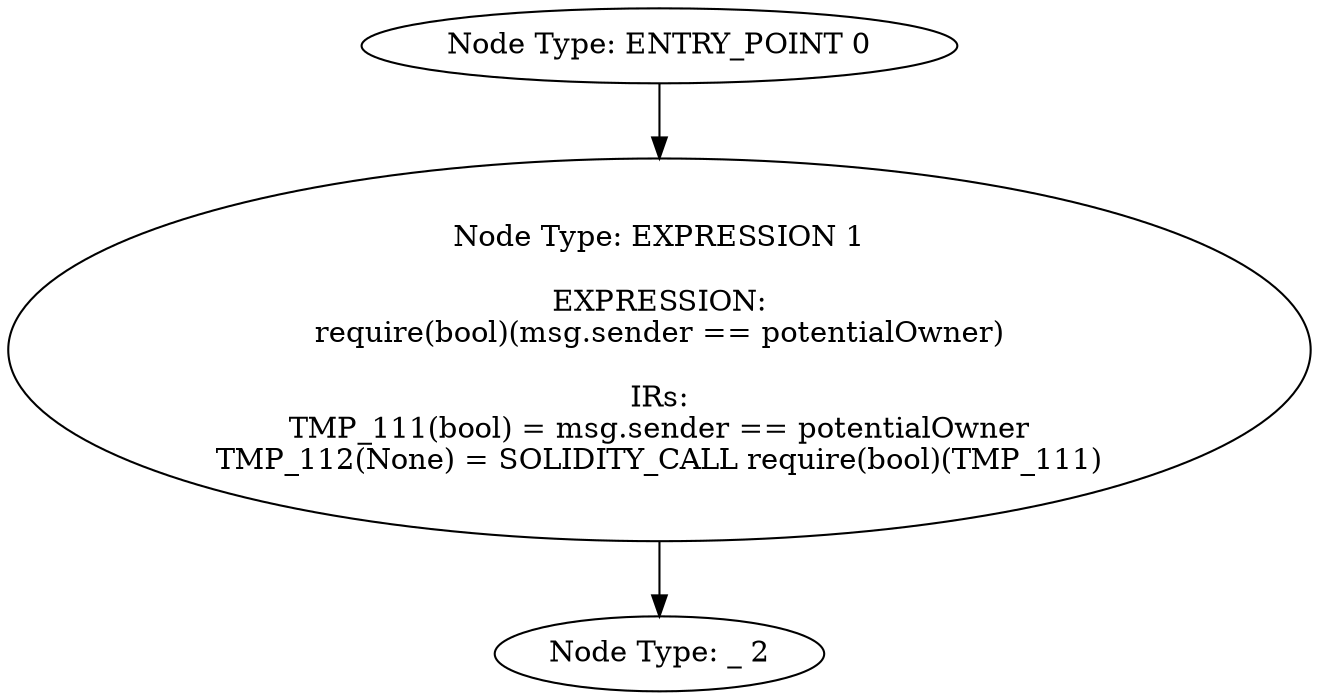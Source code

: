 digraph{
0[label="Node Type: ENTRY_POINT 0
"];
0->1;
1[label="Node Type: EXPRESSION 1

EXPRESSION:
require(bool)(msg.sender == potentialOwner)

IRs:
TMP_111(bool) = msg.sender == potentialOwner
TMP_112(None) = SOLIDITY_CALL require(bool)(TMP_111)"];
1->2;
2[label="Node Type: _ 2
"];
}

